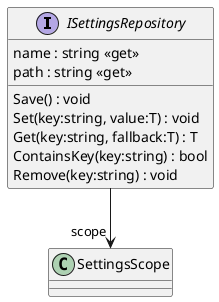@startuml
interface ISettingsRepository {
    name : string <<get>>
    path : string <<get>>
    Save() : void
    Set(key:string, value:T) : void
    Get(key:string, fallback:T) : T
    ContainsKey(key:string) : bool
    Remove(key:string) : void
}
ISettingsRepository --> "scope" SettingsScope
@enduml
